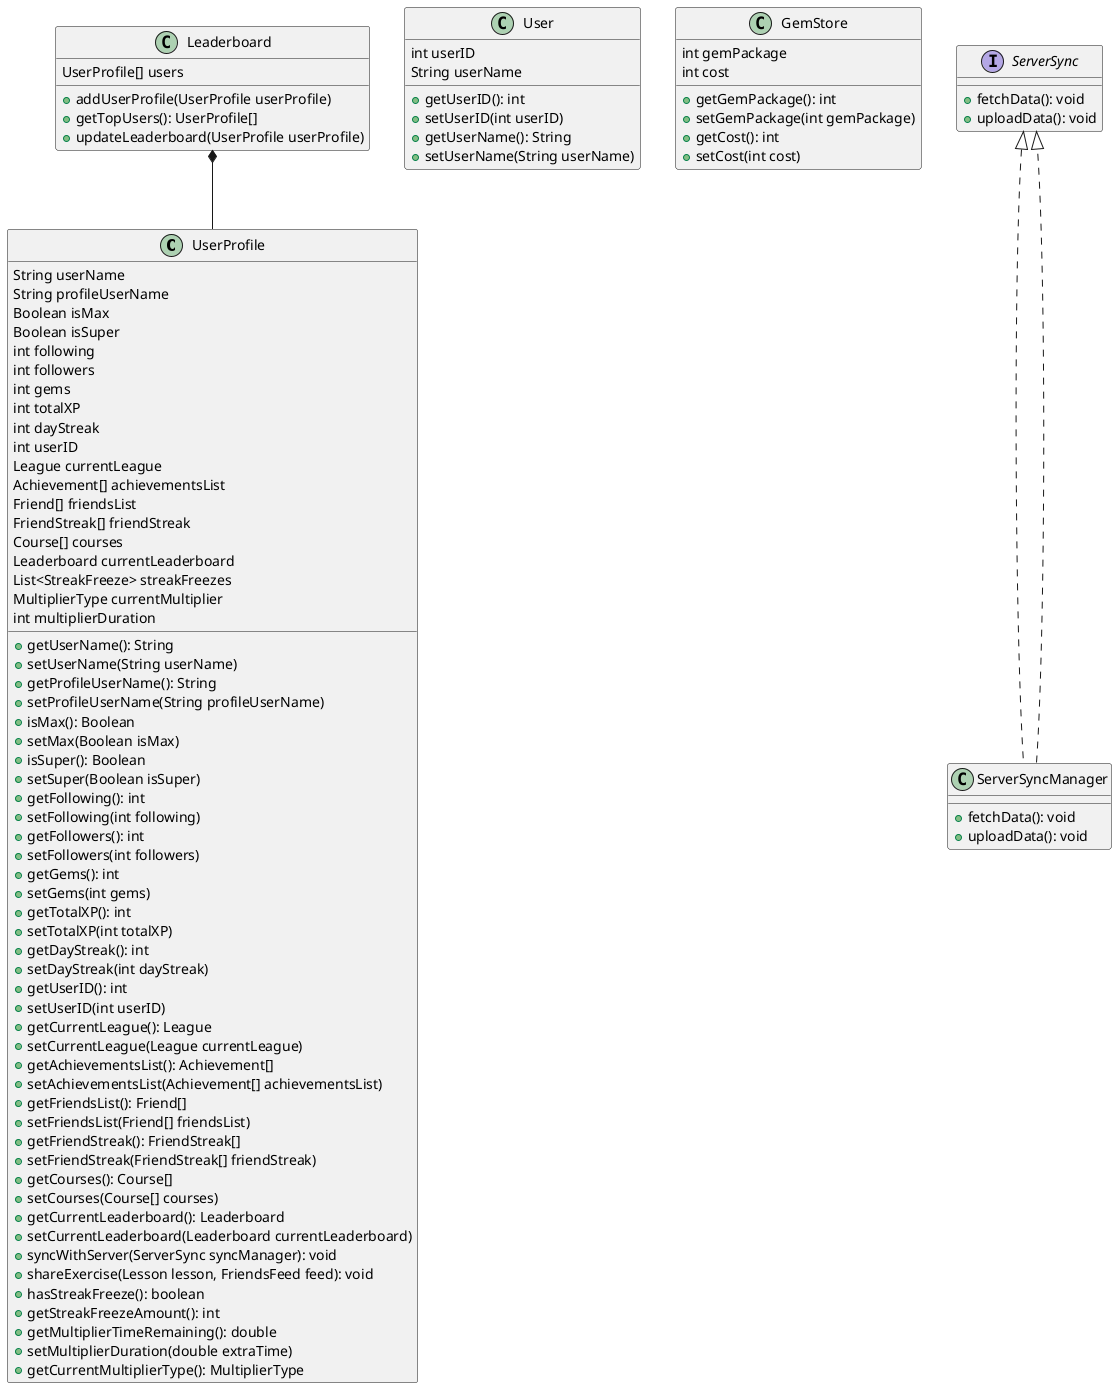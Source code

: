 @startuml

class UserProfile {
     String userName
     String profileUserName
     Boolean isMax
     Boolean isSuper
     int following
     int followers
     int gems
     int totalXP
     int dayStreak
     int userID
     League currentLeague
     Achievement[] achievementsList
     Friend[] friendsList
     FriendStreak[] friendStreak
     Course[] courses
     Leaderboard currentLeaderboard
     List<StreakFreeze> streakFreezes
     MultiplierType currentMultiplier
     int multiplierDuration

     + getUserName(): String
     + setUserName(String userName)
     + getProfileUserName(): String
     + setProfileUserName(String profileUserName)
     + isMax(): Boolean
     + setMax(Boolean isMax)
     + isSuper(): Boolean
     + setSuper(Boolean isSuper)
     + getFollowing(): int
     + setFollowing(int following)
     + getFollowers(): int
     + setFollowers(int followers)
     + getGems(): int
     + setGems(int gems)
     + getTotalXP(): int
     + setTotalXP(int totalXP)
     + getDayStreak(): int
     + setDayStreak(int dayStreak)
     + getUserID(): int
     + setUserID(int userID)
     + getCurrentLeague(): League
     + setCurrentLeague(League currentLeague)
     + getAchievementsList(): Achievement[]
     + setAchievementsList(Achievement[] achievementsList)
     + getFriendsList(): Friend[]
     + setFriendsList(Friend[] friendsList)
     + getFriendStreak(): FriendStreak[]
     + setFriendStreak(FriendStreak[] friendStreak)
     + getCourses(): Course[]
     + setCourses(Course[] courses)
     + getCurrentLeaderboard(): Leaderboard
     + setCurrentLeaderboard(Leaderboard currentLeaderboard)
     + syncWithServer(ServerSync syncManager): void
     + shareExercise(Lesson lesson, FriendsFeed feed): void
     + hasStreakFreeze(): boolean
     + getStreakFreezeAmount(): int
     + getMultiplierTimeRemaining(): double
     + setMultiplierDuration(double extraTime)
     + getCurrentMultiplierType(): MultiplierType
     }

class User {
    int userID
    String userName

    + getUserID(): int
    + setUserID(int userID)
    + getUserName(): String
    + setUserName(String userName)
}

class GemStore {
    int gemPackage
    int cost

    + getGemPackage(): int
    + setGemPackage(int gemPackage)
    + getCost(): int
    + setCost(int cost)
}

class Leaderboard {
    UserProfile[] users

    + addUserProfile(UserProfile userProfile)
    + getTopUsers(): UserProfile[]
    + updateLeaderboard(UserProfile userProfile)
}

interface ServerSync {
    + fetchData(): void
    + uploadData(): void
}

class ServerSyncManager implements ServerSync {
    + fetchData(): void
    + uploadData(): void
}

Leaderboard *-- UserProfile
ServerSyncManager ..|> ServerSync

@enduml